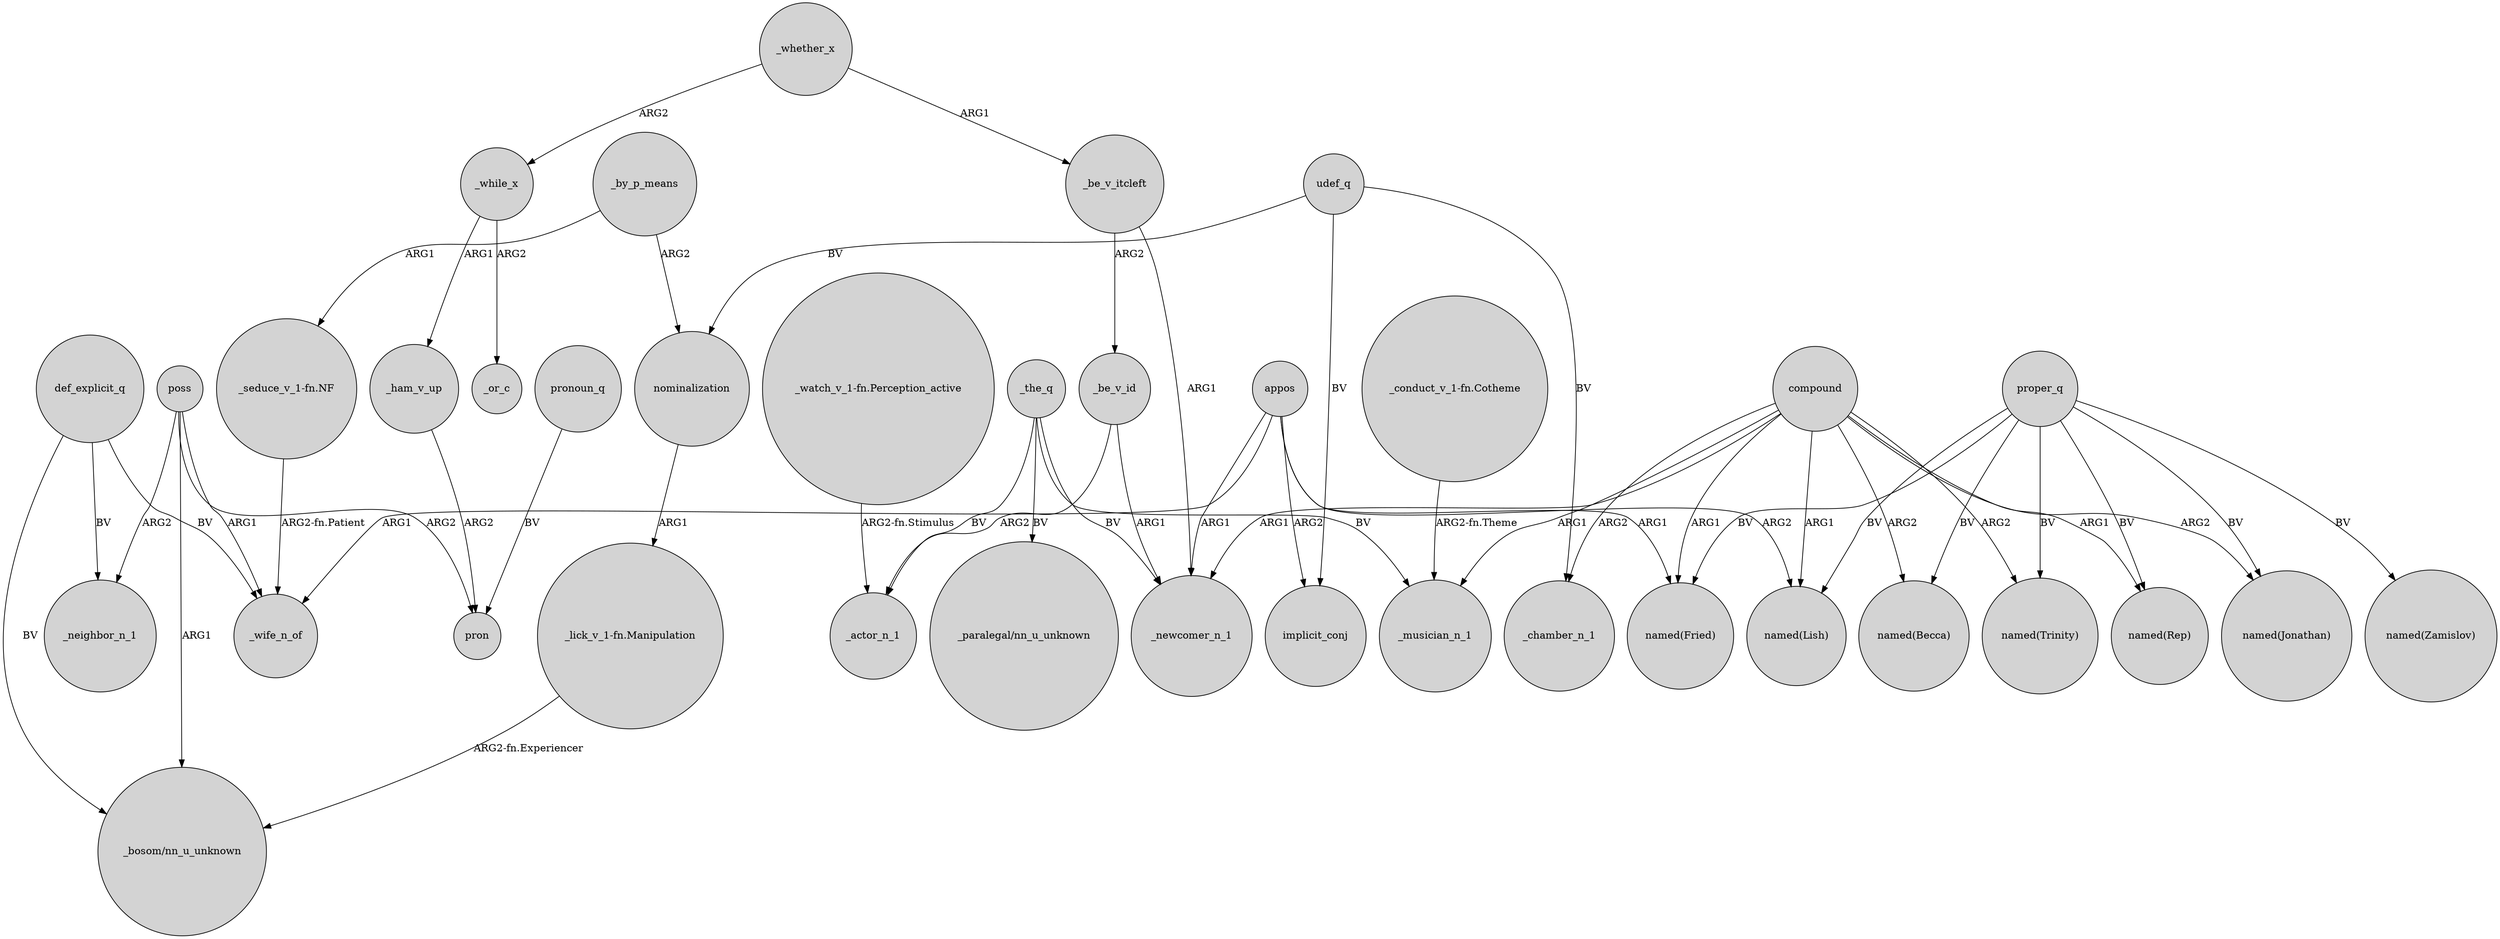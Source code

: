 digraph {
	node [shape=circle style=filled]
	nominalization -> "_lick_v_1-fn.Manipulation" [label=ARG1]
	_be_v_id -> _actor_n_1 [label=ARG2]
	def_explicit_q -> "_bosom/nn_u_unknown" [label=BV]
	_ham_v_up -> pron [label=ARG2]
	poss -> _neighbor_n_1 [label=ARG2]
	_by_p_means -> nominalization [label=ARG2]
	_be_v_itcleft -> _be_v_id [label=ARG2]
	_whether_x -> _be_v_itcleft [label=ARG1]
	poss -> pron [label=ARG2]
	appos -> _newcomer_n_1 [label=ARG1]
	"_conduct_v_1-fn.Cotheme" -> _musician_n_1 [label="ARG2-fn.Theme"]
	def_explicit_q -> _wife_n_of [label=BV]
	compound -> "named(Jonathan)" [label=ARG2]
	"_seduce_v_1-fn.NF" -> _wife_n_of [label="ARG2-fn.Patient"]
	proper_q -> "named(Becca)" [label=BV]
	poss -> _wife_n_of [label=ARG1]
	compound -> "named(Becca)" [label=ARG2]
	appos -> implicit_conj [label=ARG2]
	poss -> "_bosom/nn_u_unknown" [label=ARG1]
	compound -> "named(Fried)" [label=ARG1]
	"_watch_v_1-fn.Perception_active" -> _actor_n_1 [label="ARG2-fn.Stimulus"]
	udef_q -> implicit_conj [label=BV]
	udef_q -> _chamber_n_1 [label=BV]
	compound -> "named(Lish)" [label=ARG1]
	"_lick_v_1-fn.Manipulation" -> "_bosom/nn_u_unknown" [label="ARG2-fn.Experiencer"]
	compound -> "named(Trinity)" [label=ARG2]
	proper_q -> "named(Trinity)" [label=BV]
	compound -> _musician_n_1 [label=ARG1]
	pronoun_q -> pron [label=BV]
	proper_q -> "named(Fried)" [label=BV]
	proper_q -> "named(Zamislov)" [label=BV]
	appos -> _wife_n_of [label=ARG1]
	_while_x -> _or_c [label=ARG2]
	appos -> "named(Fried)" [label=ARG1]
	def_explicit_q -> _neighbor_n_1 [label=BV]
	appos -> "named(Lish)" [label=ARG2]
	_the_q -> "_paralegal/nn_u_unknown" [label=BV]
	proper_q -> "named(Rep)" [label=BV]
	_by_p_means -> "_seduce_v_1-fn.NF" [label=ARG1]
	udef_q -> nominalization [label=BV]
	compound -> _chamber_n_1 [label=ARG2]
	_the_q -> _musician_n_1 [label=BV]
	_whether_x -> _while_x [label=ARG2]
	_be_v_id -> _newcomer_n_1 [label=ARG1]
	_the_q -> _actor_n_1 [label=BV]
	_while_x -> _ham_v_up [label=ARG1]
	proper_q -> "named(Lish)" [label=BV]
	_the_q -> _newcomer_n_1 [label=BV]
	proper_q -> "named(Jonathan)" [label=BV]
	compound -> "named(Rep)" [label=ARG1]
	compound -> _newcomer_n_1 [label=ARG1]
	_be_v_itcleft -> _newcomer_n_1 [label=ARG1]
}
